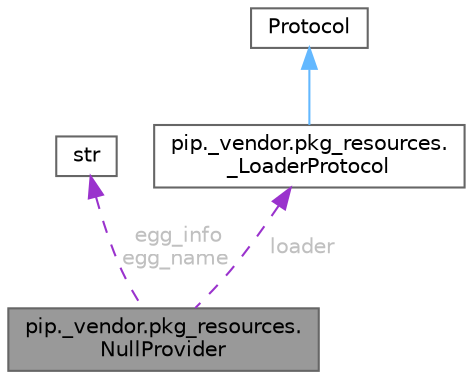 digraph "pip._vendor.pkg_resources.NullProvider"
{
 // LATEX_PDF_SIZE
  bgcolor="transparent";
  edge [fontname=Helvetica,fontsize=10,labelfontname=Helvetica,labelfontsize=10];
  node [fontname=Helvetica,fontsize=10,shape=box,height=0.2,width=0.4];
  Node1 [id="Node000001",label="pip._vendor.pkg_resources.\lNullProvider",height=0.2,width=0.4,color="gray40", fillcolor="grey60", style="filled", fontcolor="black",tooltip=" "];
  Node2 -> Node1 [id="edge4_Node000001_Node000002",dir="back",color="darkorchid3",style="dashed",tooltip=" ",label=" egg_info\negg_name",fontcolor="grey" ];
  Node2 [id="Node000002",label="str",height=0.2,width=0.4,color="gray40", fillcolor="white", style="filled",tooltip=" "];
  Node3 -> Node1 [id="edge5_Node000001_Node000003",dir="back",color="darkorchid3",style="dashed",tooltip=" ",label=" loader",fontcolor="grey" ];
  Node3 [id="Node000003",label="pip._vendor.pkg_resources.\l_LoaderProtocol",height=0.2,width=0.4,color="gray40", fillcolor="white", style="filled",URL="$classpip_1_1__vendor_1_1pkg__resources_1_1__LoaderProtocol.html",tooltip=" "];
  Node4 -> Node3 [id="edge6_Node000003_Node000004",dir="back",color="steelblue1",style="solid",tooltip=" "];
  Node4 [id="Node000004",label="Protocol",height=0.2,width=0.4,color="gray40", fillcolor="white", style="filled",tooltip=" "];
}
